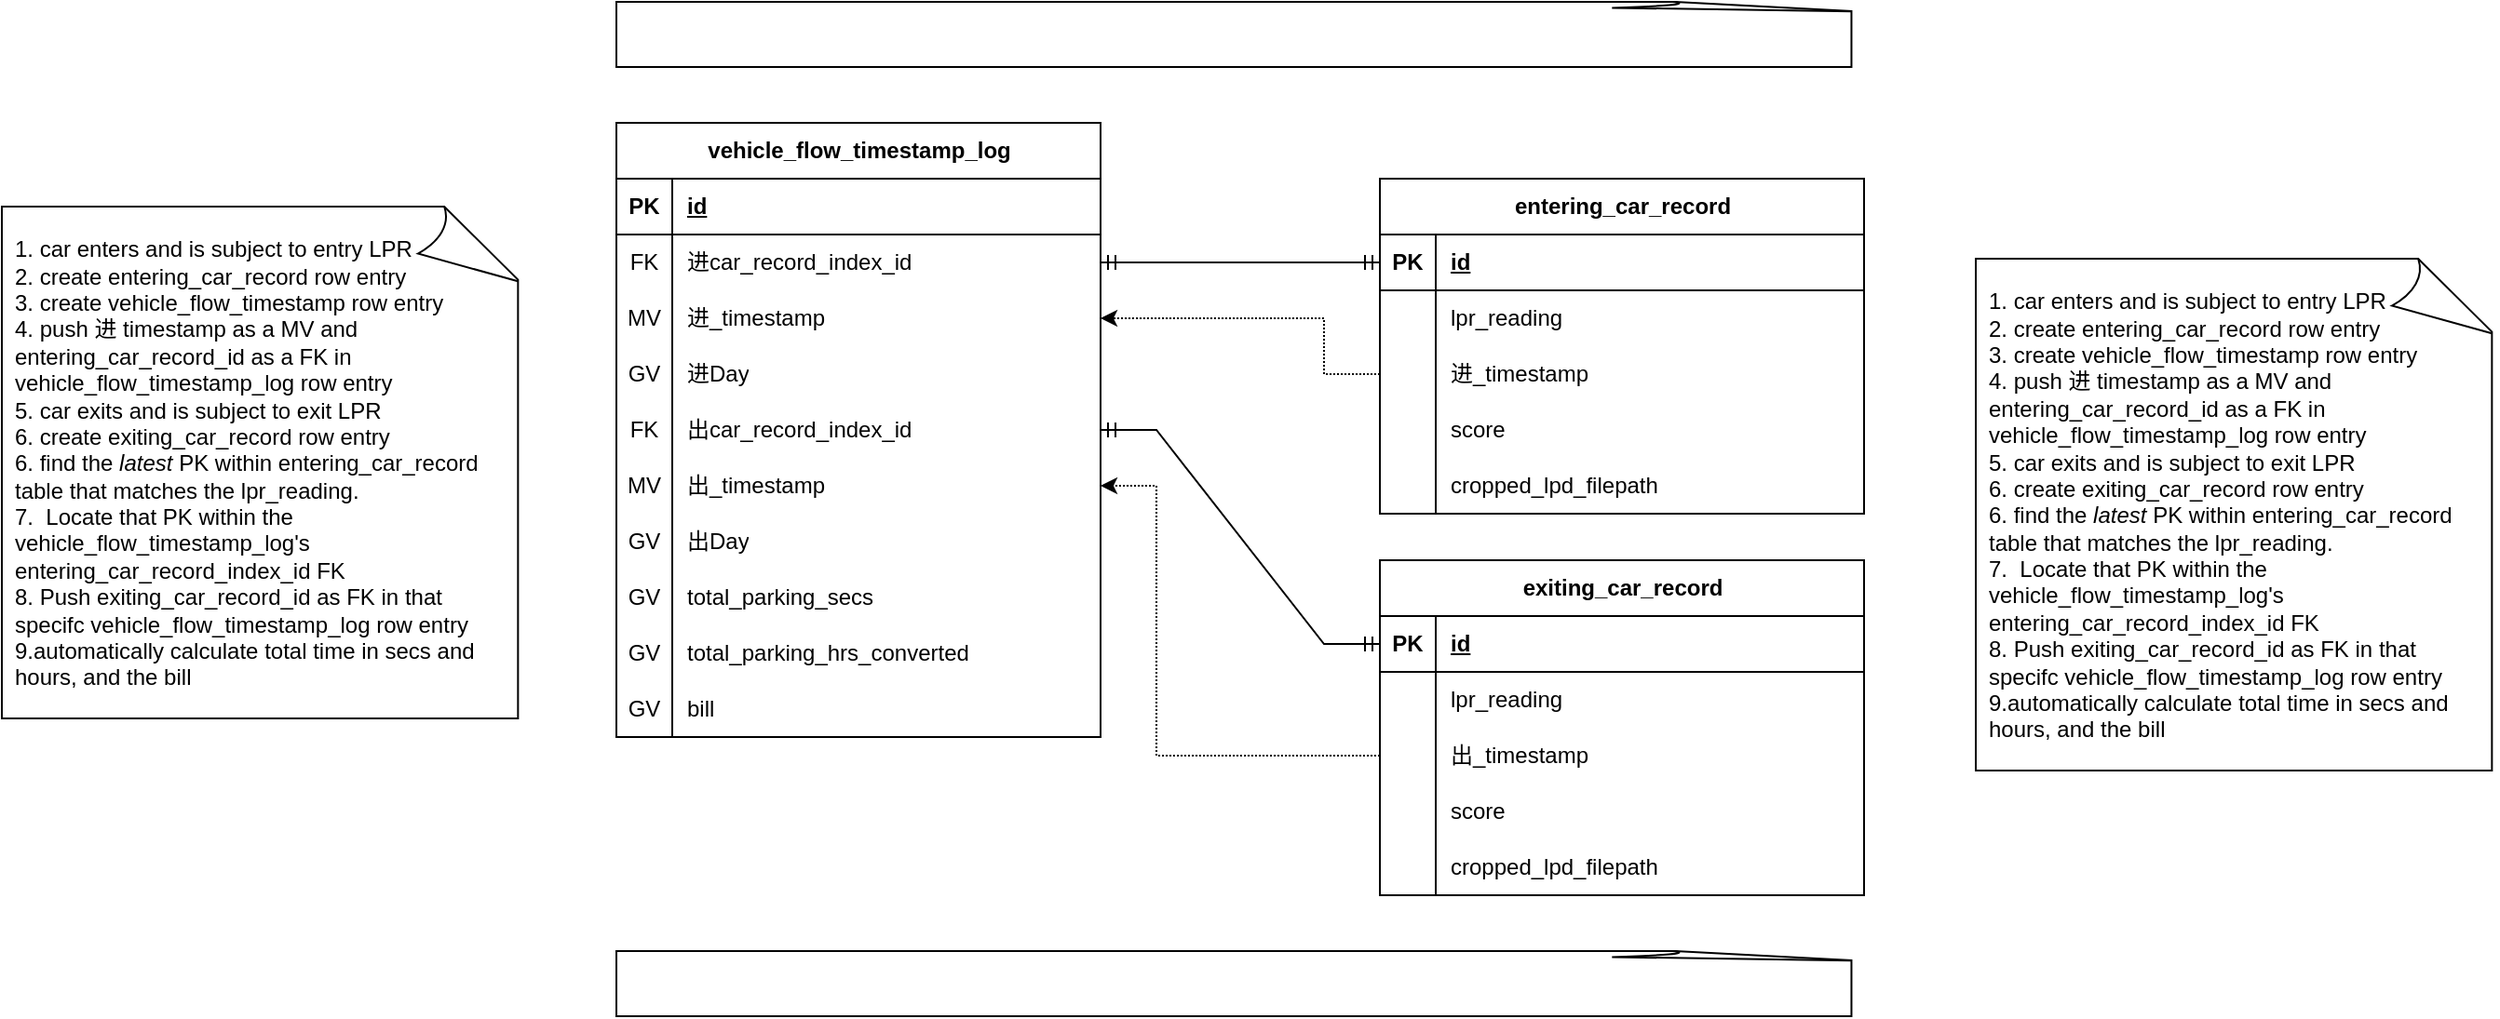 <mxfile version="21.3.5" type="github">
  <diagram name="Page-1" id="2ca16b54-16f6-2749-3443-fa8db7711227">
    <mxGraphModel dx="3793" dy="1736" grid="1" gridSize="10" guides="1" tooltips="1" connect="1" arrows="1" fold="1" page="1" pageScale="1" pageWidth="1100" pageHeight="850" background="none" math="0" shadow="0">
      <root>
        <mxCell id="0" />
        <mxCell id="1" parent="0" />
        <mxCell id="PQFK7sX1MM_7GFNLwXP8-8" value="entering_car_record" style="shape=table;startSize=30;container=1;collapsible=1;childLayout=tableLayout;fixedRows=1;rowLines=0;fontStyle=1;align=center;resizeLast=1;html=1;" parent="1" vertex="1">
          <mxGeometry x="-1080" y="-605" width="260" height="180" as="geometry" />
        </mxCell>
        <mxCell id="PQFK7sX1MM_7GFNLwXP8-9" value="" style="shape=tableRow;horizontal=0;startSize=0;swimlaneHead=0;swimlaneBody=0;fillColor=none;collapsible=0;dropTarget=0;points=[[0,0.5],[1,0.5]];portConstraint=eastwest;top=0;left=0;right=0;bottom=1;" parent="PQFK7sX1MM_7GFNLwXP8-8" vertex="1">
          <mxGeometry y="30" width="260" height="30" as="geometry" />
        </mxCell>
        <mxCell id="PQFK7sX1MM_7GFNLwXP8-10" value="PK" style="shape=partialRectangle;connectable=0;fillColor=none;top=0;left=0;bottom=0;right=0;fontStyle=1;overflow=hidden;whiteSpace=wrap;html=1;" parent="PQFK7sX1MM_7GFNLwXP8-9" vertex="1">
          <mxGeometry width="30" height="30" as="geometry">
            <mxRectangle width="30" height="30" as="alternateBounds" />
          </mxGeometry>
        </mxCell>
        <mxCell id="PQFK7sX1MM_7GFNLwXP8-11" value="id" style="shape=partialRectangle;connectable=0;fillColor=none;top=0;left=0;bottom=0;right=0;align=left;spacingLeft=6;fontStyle=5;overflow=hidden;whiteSpace=wrap;html=1;" parent="PQFK7sX1MM_7GFNLwXP8-9" vertex="1">
          <mxGeometry x="30" width="230" height="30" as="geometry">
            <mxRectangle width="230" height="30" as="alternateBounds" />
          </mxGeometry>
        </mxCell>
        <mxCell id="PQFK7sX1MM_7GFNLwXP8-12" value="" style="shape=tableRow;horizontal=0;startSize=0;swimlaneHead=0;swimlaneBody=0;fillColor=none;collapsible=0;dropTarget=0;points=[[0,0.5],[1,0.5]];portConstraint=eastwest;top=0;left=0;right=0;bottom=0;" parent="PQFK7sX1MM_7GFNLwXP8-8" vertex="1">
          <mxGeometry y="60" width="260" height="30" as="geometry" />
        </mxCell>
        <mxCell id="PQFK7sX1MM_7GFNLwXP8-13" value="" style="shape=partialRectangle;connectable=0;fillColor=none;top=0;left=0;bottom=0;right=0;editable=1;overflow=hidden;whiteSpace=wrap;html=1;" parent="PQFK7sX1MM_7GFNLwXP8-12" vertex="1">
          <mxGeometry width="30" height="30" as="geometry">
            <mxRectangle width="30" height="30" as="alternateBounds" />
          </mxGeometry>
        </mxCell>
        <mxCell id="PQFK7sX1MM_7GFNLwXP8-14" value="lpr_reading" style="shape=partialRectangle;connectable=0;fillColor=none;top=0;left=0;bottom=0;right=0;align=left;spacingLeft=6;overflow=hidden;whiteSpace=wrap;html=1;" parent="PQFK7sX1MM_7GFNLwXP8-12" vertex="1">
          <mxGeometry x="30" width="230" height="30" as="geometry">
            <mxRectangle width="230" height="30" as="alternateBounds" />
          </mxGeometry>
        </mxCell>
        <mxCell id="PQFK7sX1MM_7GFNLwXP8-188" style="shape=tableRow;horizontal=0;startSize=0;swimlaneHead=0;swimlaneBody=0;fillColor=none;collapsible=0;dropTarget=0;points=[[0,0.5],[1,0.5]];portConstraint=eastwest;top=0;left=0;right=0;bottom=0;" parent="PQFK7sX1MM_7GFNLwXP8-8" vertex="1">
          <mxGeometry y="90" width="260" height="30" as="geometry" />
        </mxCell>
        <mxCell id="PQFK7sX1MM_7GFNLwXP8-189" style="shape=partialRectangle;connectable=0;fillColor=none;top=0;left=0;bottom=0;right=0;editable=1;overflow=hidden;whiteSpace=wrap;html=1;" parent="PQFK7sX1MM_7GFNLwXP8-188" vertex="1">
          <mxGeometry width="30" height="30" as="geometry">
            <mxRectangle width="30" height="30" as="alternateBounds" />
          </mxGeometry>
        </mxCell>
        <mxCell id="PQFK7sX1MM_7GFNLwXP8-190" value="进_timestamp" style="shape=partialRectangle;connectable=0;fillColor=none;top=0;left=0;bottom=0;right=0;align=left;spacingLeft=6;overflow=hidden;whiteSpace=wrap;html=1;" parent="PQFK7sX1MM_7GFNLwXP8-188" vertex="1">
          <mxGeometry x="30" width="230" height="30" as="geometry">
            <mxRectangle width="230" height="30" as="alternateBounds" />
          </mxGeometry>
        </mxCell>
        <mxCell id="PQFK7sX1MM_7GFNLwXP8-15" value="" style="shape=tableRow;horizontal=0;startSize=0;swimlaneHead=0;swimlaneBody=0;fillColor=none;collapsible=0;dropTarget=0;points=[[0,0.5],[1,0.5]];portConstraint=eastwest;top=0;left=0;right=0;bottom=0;" parent="PQFK7sX1MM_7GFNLwXP8-8" vertex="1">
          <mxGeometry y="120" width="260" height="30" as="geometry" />
        </mxCell>
        <mxCell id="PQFK7sX1MM_7GFNLwXP8-16" value="" style="shape=partialRectangle;connectable=0;fillColor=none;top=0;left=0;bottom=0;right=0;editable=1;overflow=hidden;whiteSpace=wrap;html=1;" parent="PQFK7sX1MM_7GFNLwXP8-15" vertex="1">
          <mxGeometry width="30" height="30" as="geometry">
            <mxRectangle width="30" height="30" as="alternateBounds" />
          </mxGeometry>
        </mxCell>
        <mxCell id="PQFK7sX1MM_7GFNLwXP8-17" value="score" style="shape=partialRectangle;connectable=0;fillColor=none;top=0;left=0;bottom=0;right=0;align=left;spacingLeft=6;overflow=hidden;whiteSpace=wrap;html=1;" parent="PQFK7sX1MM_7GFNLwXP8-15" vertex="1">
          <mxGeometry x="30" width="230" height="30" as="geometry">
            <mxRectangle width="230" height="30" as="alternateBounds" />
          </mxGeometry>
        </mxCell>
        <mxCell id="PQFK7sX1MM_7GFNLwXP8-18" value="" style="shape=tableRow;horizontal=0;startSize=0;swimlaneHead=0;swimlaneBody=0;fillColor=none;collapsible=0;dropTarget=0;points=[[0,0.5],[1,0.5]];portConstraint=eastwest;top=0;left=0;right=0;bottom=0;" parent="PQFK7sX1MM_7GFNLwXP8-8" vertex="1">
          <mxGeometry y="150" width="260" height="30" as="geometry" />
        </mxCell>
        <mxCell id="PQFK7sX1MM_7GFNLwXP8-19" value="" style="shape=partialRectangle;connectable=0;fillColor=none;top=0;left=0;bottom=0;right=0;editable=1;overflow=hidden;whiteSpace=wrap;html=1;" parent="PQFK7sX1MM_7GFNLwXP8-18" vertex="1">
          <mxGeometry width="30" height="30" as="geometry">
            <mxRectangle width="30" height="30" as="alternateBounds" />
          </mxGeometry>
        </mxCell>
        <mxCell id="PQFK7sX1MM_7GFNLwXP8-20" value="cropped_lpd_filepath" style="shape=partialRectangle;connectable=0;fillColor=none;top=0;left=0;bottom=0;right=0;align=left;spacingLeft=6;overflow=hidden;whiteSpace=wrap;html=1;" parent="PQFK7sX1MM_7GFNLwXP8-18" vertex="1">
          <mxGeometry x="30" width="230" height="30" as="geometry">
            <mxRectangle width="230" height="30" as="alternateBounds" />
          </mxGeometry>
        </mxCell>
        <mxCell id="PQFK7sX1MM_7GFNLwXP8-43" value="exiting_car_record" style="shape=table;startSize=30;container=1;collapsible=1;childLayout=tableLayout;fixedRows=1;rowLines=0;fontStyle=1;align=center;resizeLast=1;html=1;" parent="1" vertex="1">
          <mxGeometry x="-1080" y="-400" width="260" height="180" as="geometry" />
        </mxCell>
        <mxCell id="PQFK7sX1MM_7GFNLwXP8-44" value="" style="shape=tableRow;horizontal=0;startSize=0;swimlaneHead=0;swimlaneBody=0;fillColor=none;collapsible=0;dropTarget=0;points=[[0,0.5],[1,0.5]];portConstraint=eastwest;top=0;left=0;right=0;bottom=1;" parent="PQFK7sX1MM_7GFNLwXP8-43" vertex="1">
          <mxGeometry y="30" width="260" height="30" as="geometry" />
        </mxCell>
        <mxCell id="PQFK7sX1MM_7GFNLwXP8-45" value="PK" style="shape=partialRectangle;connectable=0;fillColor=none;top=0;left=0;bottom=0;right=0;fontStyle=1;overflow=hidden;whiteSpace=wrap;html=1;" parent="PQFK7sX1MM_7GFNLwXP8-44" vertex="1">
          <mxGeometry width="30" height="30" as="geometry">
            <mxRectangle width="30" height="30" as="alternateBounds" />
          </mxGeometry>
        </mxCell>
        <mxCell id="PQFK7sX1MM_7GFNLwXP8-46" value="id" style="shape=partialRectangle;connectable=0;fillColor=none;top=0;left=0;bottom=0;right=0;align=left;spacingLeft=6;fontStyle=5;overflow=hidden;whiteSpace=wrap;html=1;" parent="PQFK7sX1MM_7GFNLwXP8-44" vertex="1">
          <mxGeometry x="30" width="230" height="30" as="geometry">
            <mxRectangle width="230" height="30" as="alternateBounds" />
          </mxGeometry>
        </mxCell>
        <mxCell id="PQFK7sX1MM_7GFNLwXP8-47" value="" style="shape=tableRow;horizontal=0;startSize=0;swimlaneHead=0;swimlaneBody=0;fillColor=none;collapsible=0;dropTarget=0;points=[[0,0.5],[1,0.5]];portConstraint=eastwest;top=0;left=0;right=0;bottom=0;" parent="PQFK7sX1MM_7GFNLwXP8-43" vertex="1">
          <mxGeometry y="60" width="260" height="30" as="geometry" />
        </mxCell>
        <mxCell id="PQFK7sX1MM_7GFNLwXP8-48" value="" style="shape=partialRectangle;connectable=0;fillColor=none;top=0;left=0;bottom=0;right=0;editable=1;overflow=hidden;whiteSpace=wrap;html=1;" parent="PQFK7sX1MM_7GFNLwXP8-47" vertex="1">
          <mxGeometry width="30" height="30" as="geometry">
            <mxRectangle width="30" height="30" as="alternateBounds" />
          </mxGeometry>
        </mxCell>
        <mxCell id="PQFK7sX1MM_7GFNLwXP8-49" value="lpr_reading" style="shape=partialRectangle;connectable=0;fillColor=none;top=0;left=0;bottom=0;right=0;align=left;spacingLeft=6;overflow=hidden;whiteSpace=wrap;html=1;" parent="PQFK7sX1MM_7GFNLwXP8-47" vertex="1">
          <mxGeometry x="30" width="230" height="30" as="geometry">
            <mxRectangle width="230" height="30" as="alternateBounds" />
          </mxGeometry>
        </mxCell>
        <mxCell id="PQFK7sX1MM_7GFNLwXP8-191" style="shape=tableRow;horizontal=0;startSize=0;swimlaneHead=0;swimlaneBody=0;fillColor=none;collapsible=0;dropTarget=0;points=[[0,0.5],[1,0.5]];portConstraint=eastwest;top=0;left=0;right=0;bottom=0;" parent="PQFK7sX1MM_7GFNLwXP8-43" vertex="1">
          <mxGeometry y="90" width="260" height="30" as="geometry" />
        </mxCell>
        <mxCell id="PQFK7sX1MM_7GFNLwXP8-192" style="shape=partialRectangle;connectable=0;fillColor=none;top=0;left=0;bottom=0;right=0;editable=1;overflow=hidden;whiteSpace=wrap;html=1;" parent="PQFK7sX1MM_7GFNLwXP8-191" vertex="1">
          <mxGeometry width="30" height="30" as="geometry">
            <mxRectangle width="30" height="30" as="alternateBounds" />
          </mxGeometry>
        </mxCell>
        <mxCell id="PQFK7sX1MM_7GFNLwXP8-193" value="出_timestamp" style="shape=partialRectangle;connectable=0;fillColor=none;top=0;left=0;bottom=0;right=0;align=left;spacingLeft=6;overflow=hidden;whiteSpace=wrap;html=1;" parent="PQFK7sX1MM_7GFNLwXP8-191" vertex="1">
          <mxGeometry x="30" width="230" height="30" as="geometry">
            <mxRectangle width="230" height="30" as="alternateBounds" />
          </mxGeometry>
        </mxCell>
        <mxCell id="PQFK7sX1MM_7GFNLwXP8-50" value="" style="shape=tableRow;horizontal=0;startSize=0;swimlaneHead=0;swimlaneBody=0;fillColor=none;collapsible=0;dropTarget=0;points=[[0,0.5],[1,0.5]];portConstraint=eastwest;top=0;left=0;right=0;bottom=0;" parent="PQFK7sX1MM_7GFNLwXP8-43" vertex="1">
          <mxGeometry y="120" width="260" height="30" as="geometry" />
        </mxCell>
        <mxCell id="PQFK7sX1MM_7GFNLwXP8-51" value="" style="shape=partialRectangle;connectable=0;fillColor=none;top=0;left=0;bottom=0;right=0;editable=1;overflow=hidden;whiteSpace=wrap;html=1;" parent="PQFK7sX1MM_7GFNLwXP8-50" vertex="1">
          <mxGeometry width="30" height="30" as="geometry">
            <mxRectangle width="30" height="30" as="alternateBounds" />
          </mxGeometry>
        </mxCell>
        <mxCell id="PQFK7sX1MM_7GFNLwXP8-52" value="score" style="shape=partialRectangle;connectable=0;fillColor=none;top=0;left=0;bottom=0;right=0;align=left;spacingLeft=6;overflow=hidden;whiteSpace=wrap;html=1;" parent="PQFK7sX1MM_7GFNLwXP8-50" vertex="1">
          <mxGeometry x="30" width="230" height="30" as="geometry">
            <mxRectangle width="230" height="30" as="alternateBounds" />
          </mxGeometry>
        </mxCell>
        <mxCell id="PQFK7sX1MM_7GFNLwXP8-56" style="shape=tableRow;horizontal=0;startSize=0;swimlaneHead=0;swimlaneBody=0;fillColor=none;collapsible=0;dropTarget=0;points=[[0,0.5],[1,0.5]];portConstraint=eastwest;top=0;left=0;right=0;bottom=0;" parent="PQFK7sX1MM_7GFNLwXP8-43" vertex="1">
          <mxGeometry y="150" width="260" height="30" as="geometry" />
        </mxCell>
        <mxCell id="PQFK7sX1MM_7GFNLwXP8-57" value="" style="shape=partialRectangle;connectable=0;fillColor=none;top=0;left=0;bottom=0;right=0;editable=1;overflow=hidden;whiteSpace=wrap;html=1;" parent="PQFK7sX1MM_7GFNLwXP8-56" vertex="1">
          <mxGeometry width="30" height="30" as="geometry">
            <mxRectangle width="30" height="30" as="alternateBounds" />
          </mxGeometry>
        </mxCell>
        <mxCell id="PQFK7sX1MM_7GFNLwXP8-58" value="cropped_lpd_filepath" style="shape=partialRectangle;connectable=0;fillColor=none;top=0;left=0;bottom=0;right=0;align=left;spacingLeft=6;overflow=hidden;whiteSpace=wrap;html=1;" parent="PQFK7sX1MM_7GFNLwXP8-56" vertex="1">
          <mxGeometry x="30" width="230" height="30" as="geometry">
            <mxRectangle width="230" height="30" as="alternateBounds" />
          </mxGeometry>
        </mxCell>
        <mxCell id="PQFK7sX1MM_7GFNLwXP8-124" value="vehicle_flow_timestamp_log" style="shape=table;startSize=30;container=1;collapsible=1;childLayout=tableLayout;fixedRows=1;rowLines=0;fontStyle=1;align=center;resizeLast=1;html=1;" parent="1" vertex="1">
          <mxGeometry x="-1490" y="-635" width="260" height="330" as="geometry" />
        </mxCell>
        <mxCell id="PQFK7sX1MM_7GFNLwXP8-125" value="" style="shape=tableRow;horizontal=0;startSize=0;swimlaneHead=0;swimlaneBody=0;fillColor=none;collapsible=0;dropTarget=0;points=[[0,0.5],[1,0.5]];portConstraint=eastwest;top=0;left=0;right=0;bottom=1;" parent="PQFK7sX1MM_7GFNLwXP8-124" vertex="1">
          <mxGeometry y="30" width="260" height="30" as="geometry" />
        </mxCell>
        <mxCell id="PQFK7sX1MM_7GFNLwXP8-126" value="PK" style="shape=partialRectangle;connectable=0;fillColor=none;top=0;left=0;bottom=0;right=0;fontStyle=1;overflow=hidden;whiteSpace=wrap;html=1;" parent="PQFK7sX1MM_7GFNLwXP8-125" vertex="1">
          <mxGeometry width="30" height="30" as="geometry">
            <mxRectangle width="30" height="30" as="alternateBounds" />
          </mxGeometry>
        </mxCell>
        <mxCell id="PQFK7sX1MM_7GFNLwXP8-127" value="id" style="shape=partialRectangle;connectable=0;fillColor=none;top=0;left=0;bottom=0;right=0;align=left;spacingLeft=6;fontStyle=5;overflow=hidden;whiteSpace=wrap;html=1;" parent="PQFK7sX1MM_7GFNLwXP8-125" vertex="1">
          <mxGeometry x="30" width="230" height="30" as="geometry">
            <mxRectangle width="230" height="30" as="alternateBounds" />
          </mxGeometry>
        </mxCell>
        <mxCell id="PQFK7sX1MM_7GFNLwXP8-179" style="shape=tableRow;horizontal=0;startSize=0;swimlaneHead=0;swimlaneBody=0;fillColor=none;collapsible=0;dropTarget=0;points=[[0,0.5],[1,0.5]];portConstraint=eastwest;top=0;left=0;right=0;bottom=0;" parent="PQFK7sX1MM_7GFNLwXP8-124" vertex="1">
          <mxGeometry y="60" width="260" height="30" as="geometry" />
        </mxCell>
        <mxCell id="PQFK7sX1MM_7GFNLwXP8-180" value="FK" style="shape=partialRectangle;connectable=0;fillColor=none;top=0;left=0;bottom=0;right=0;editable=1;overflow=hidden;whiteSpace=wrap;html=1;" parent="PQFK7sX1MM_7GFNLwXP8-179" vertex="1">
          <mxGeometry width="30" height="30" as="geometry">
            <mxRectangle width="30" height="30" as="alternateBounds" />
          </mxGeometry>
        </mxCell>
        <mxCell id="PQFK7sX1MM_7GFNLwXP8-181" value="进car_record_index_id" style="shape=partialRectangle;connectable=0;fillColor=none;top=0;left=0;bottom=0;right=0;align=left;spacingLeft=6;overflow=hidden;whiteSpace=wrap;html=1;" parent="PQFK7sX1MM_7GFNLwXP8-179" vertex="1">
          <mxGeometry x="30" width="230" height="30" as="geometry">
            <mxRectangle width="230" height="30" as="alternateBounds" />
          </mxGeometry>
        </mxCell>
        <mxCell id="PQFK7sX1MM_7GFNLwXP8-173" style="shape=tableRow;horizontal=0;startSize=0;swimlaneHead=0;swimlaneBody=0;fillColor=none;collapsible=0;dropTarget=0;points=[[0,0.5],[1,0.5]];portConstraint=eastwest;top=0;left=0;right=0;bottom=0;" parent="PQFK7sX1MM_7GFNLwXP8-124" vertex="1">
          <mxGeometry y="90" width="260" height="30" as="geometry" />
        </mxCell>
        <mxCell id="PQFK7sX1MM_7GFNLwXP8-174" value="MV" style="shape=partialRectangle;connectable=0;fillColor=none;top=0;left=0;bottom=0;right=0;editable=1;overflow=hidden;whiteSpace=wrap;html=1;" parent="PQFK7sX1MM_7GFNLwXP8-173" vertex="1">
          <mxGeometry width="30" height="30" as="geometry">
            <mxRectangle width="30" height="30" as="alternateBounds" />
          </mxGeometry>
        </mxCell>
        <mxCell id="PQFK7sX1MM_7GFNLwXP8-175" value="进_timestamp" style="shape=partialRectangle;connectable=0;fillColor=none;top=0;left=0;bottom=0;right=0;align=left;spacingLeft=6;overflow=hidden;whiteSpace=wrap;html=1;" parent="PQFK7sX1MM_7GFNLwXP8-173" vertex="1">
          <mxGeometry x="30" width="230" height="30" as="geometry">
            <mxRectangle width="230" height="30" as="alternateBounds" />
          </mxGeometry>
        </mxCell>
        <mxCell id="J8i6EdS4FgNd71ECk8Dx-4" style="shape=tableRow;horizontal=0;startSize=0;swimlaneHead=0;swimlaneBody=0;fillColor=none;collapsible=0;dropTarget=0;points=[[0,0.5],[1,0.5]];portConstraint=eastwest;top=0;left=0;right=0;bottom=0;" vertex="1" parent="PQFK7sX1MM_7GFNLwXP8-124">
          <mxGeometry y="120" width="260" height="30" as="geometry" />
        </mxCell>
        <mxCell id="J8i6EdS4FgNd71ECk8Dx-5" value="GV" style="shape=partialRectangle;connectable=0;fillColor=none;top=0;left=0;bottom=0;right=0;editable=1;overflow=hidden;whiteSpace=wrap;html=1;" vertex="1" parent="J8i6EdS4FgNd71ECk8Dx-4">
          <mxGeometry width="30" height="30" as="geometry">
            <mxRectangle width="30" height="30" as="alternateBounds" />
          </mxGeometry>
        </mxCell>
        <mxCell id="J8i6EdS4FgNd71ECk8Dx-6" value="进Day" style="shape=partialRectangle;connectable=0;fillColor=none;top=0;left=0;bottom=0;right=0;align=left;spacingLeft=6;overflow=hidden;whiteSpace=wrap;html=1;" vertex="1" parent="J8i6EdS4FgNd71ECk8Dx-4">
          <mxGeometry x="30" width="230" height="30" as="geometry">
            <mxRectangle width="230" height="30" as="alternateBounds" />
          </mxGeometry>
        </mxCell>
        <mxCell id="PQFK7sX1MM_7GFNLwXP8-182" style="shape=tableRow;horizontal=0;startSize=0;swimlaneHead=0;swimlaneBody=0;fillColor=none;collapsible=0;dropTarget=0;points=[[0,0.5],[1,0.5]];portConstraint=eastwest;top=0;left=0;right=0;bottom=0;" parent="PQFK7sX1MM_7GFNLwXP8-124" vertex="1">
          <mxGeometry y="150" width="260" height="30" as="geometry" />
        </mxCell>
        <mxCell id="PQFK7sX1MM_7GFNLwXP8-183" value="FK" style="shape=partialRectangle;connectable=0;fillColor=none;top=0;left=0;bottom=0;right=0;editable=1;overflow=hidden;whiteSpace=wrap;html=1;" parent="PQFK7sX1MM_7GFNLwXP8-182" vertex="1">
          <mxGeometry width="30" height="30" as="geometry">
            <mxRectangle width="30" height="30" as="alternateBounds" />
          </mxGeometry>
        </mxCell>
        <mxCell id="PQFK7sX1MM_7GFNLwXP8-184" value="出car_record_index_id" style="shape=partialRectangle;connectable=0;fillColor=none;top=0;left=0;bottom=0;right=0;align=left;spacingLeft=6;overflow=hidden;whiteSpace=wrap;html=1;" parent="PQFK7sX1MM_7GFNLwXP8-182" vertex="1">
          <mxGeometry x="30" width="230" height="30" as="geometry">
            <mxRectangle width="230" height="30" as="alternateBounds" />
          </mxGeometry>
        </mxCell>
        <mxCell id="PQFK7sX1MM_7GFNLwXP8-170" style="shape=tableRow;horizontal=0;startSize=0;swimlaneHead=0;swimlaneBody=0;fillColor=none;collapsible=0;dropTarget=0;points=[[0,0.5],[1,0.5]];portConstraint=eastwest;top=0;left=0;right=0;bottom=0;" parent="PQFK7sX1MM_7GFNLwXP8-124" vertex="1">
          <mxGeometry y="180" width="260" height="30" as="geometry" />
        </mxCell>
        <mxCell id="PQFK7sX1MM_7GFNLwXP8-171" value="MV" style="shape=partialRectangle;connectable=0;fillColor=none;top=0;left=0;bottom=0;right=0;editable=1;overflow=hidden;whiteSpace=wrap;html=1;" parent="PQFK7sX1MM_7GFNLwXP8-170" vertex="1">
          <mxGeometry width="30" height="30" as="geometry">
            <mxRectangle width="30" height="30" as="alternateBounds" />
          </mxGeometry>
        </mxCell>
        <mxCell id="PQFK7sX1MM_7GFNLwXP8-172" value="出_timestamp" style="shape=partialRectangle;connectable=0;fillColor=none;top=0;left=0;bottom=0;right=0;align=left;spacingLeft=6;overflow=hidden;whiteSpace=wrap;html=1;" parent="PQFK7sX1MM_7GFNLwXP8-170" vertex="1">
          <mxGeometry x="30" width="230" height="30" as="geometry">
            <mxRectangle width="230" height="30" as="alternateBounds" />
          </mxGeometry>
        </mxCell>
        <mxCell id="J8i6EdS4FgNd71ECk8Dx-7" style="shape=tableRow;horizontal=0;startSize=0;swimlaneHead=0;swimlaneBody=0;fillColor=none;collapsible=0;dropTarget=0;points=[[0,0.5],[1,0.5]];portConstraint=eastwest;top=0;left=0;right=0;bottom=0;" vertex="1" parent="PQFK7sX1MM_7GFNLwXP8-124">
          <mxGeometry y="210" width="260" height="30" as="geometry" />
        </mxCell>
        <mxCell id="J8i6EdS4FgNd71ECk8Dx-8" value="GV" style="shape=partialRectangle;connectable=0;fillColor=none;top=0;left=0;bottom=0;right=0;editable=1;overflow=hidden;whiteSpace=wrap;html=1;" vertex="1" parent="J8i6EdS4FgNd71ECk8Dx-7">
          <mxGeometry width="30" height="30" as="geometry">
            <mxRectangle width="30" height="30" as="alternateBounds" />
          </mxGeometry>
        </mxCell>
        <mxCell id="J8i6EdS4FgNd71ECk8Dx-9" value="出Day" style="shape=partialRectangle;connectable=0;fillColor=none;top=0;left=0;bottom=0;right=0;align=left;spacingLeft=6;overflow=hidden;whiteSpace=wrap;html=1;" vertex="1" parent="J8i6EdS4FgNd71ECk8Dx-7">
          <mxGeometry x="30" width="230" height="30" as="geometry">
            <mxRectangle width="230" height="30" as="alternateBounds" />
          </mxGeometry>
        </mxCell>
        <mxCell id="PQFK7sX1MM_7GFNLwXP8-131" value="" style="shape=tableRow;horizontal=0;startSize=0;swimlaneHead=0;swimlaneBody=0;fillColor=none;collapsible=0;dropTarget=0;points=[[0,0.5],[1,0.5]];portConstraint=eastwest;top=0;left=0;right=0;bottom=0;" parent="PQFK7sX1MM_7GFNLwXP8-124" vertex="1">
          <mxGeometry y="240" width="260" height="30" as="geometry" />
        </mxCell>
        <mxCell id="PQFK7sX1MM_7GFNLwXP8-132" value="GV" style="shape=partialRectangle;connectable=0;fillColor=none;top=0;left=0;bottom=0;right=0;editable=1;overflow=hidden;whiteSpace=wrap;html=1;" parent="PQFK7sX1MM_7GFNLwXP8-131" vertex="1">
          <mxGeometry width="30" height="30" as="geometry">
            <mxRectangle width="30" height="30" as="alternateBounds" />
          </mxGeometry>
        </mxCell>
        <mxCell id="PQFK7sX1MM_7GFNLwXP8-133" value="total_parking_secs" style="shape=partialRectangle;connectable=0;fillColor=none;top=0;left=0;bottom=0;right=0;align=left;spacingLeft=6;overflow=hidden;whiteSpace=wrap;html=1;" parent="PQFK7sX1MM_7GFNLwXP8-131" vertex="1">
          <mxGeometry x="30" width="230" height="30" as="geometry">
            <mxRectangle width="230" height="30" as="alternateBounds" />
          </mxGeometry>
        </mxCell>
        <mxCell id="PQFK7sX1MM_7GFNLwXP8-134" value="" style="shape=tableRow;horizontal=0;startSize=0;swimlaneHead=0;swimlaneBody=0;fillColor=none;collapsible=0;dropTarget=0;points=[[0,0.5],[1,0.5]];portConstraint=eastwest;top=0;left=0;right=0;bottom=0;" parent="PQFK7sX1MM_7GFNLwXP8-124" vertex="1">
          <mxGeometry y="270" width="260" height="30" as="geometry" />
        </mxCell>
        <mxCell id="PQFK7sX1MM_7GFNLwXP8-135" value="GV" style="shape=partialRectangle;connectable=0;fillColor=none;top=0;left=0;bottom=0;right=0;editable=1;overflow=hidden;whiteSpace=wrap;html=1;" parent="PQFK7sX1MM_7GFNLwXP8-134" vertex="1">
          <mxGeometry width="30" height="30" as="geometry">
            <mxRectangle width="30" height="30" as="alternateBounds" />
          </mxGeometry>
        </mxCell>
        <mxCell id="PQFK7sX1MM_7GFNLwXP8-136" value="total_parking_hrs_converted" style="shape=partialRectangle;connectable=0;fillColor=none;top=0;left=0;bottom=0;right=0;align=left;spacingLeft=6;overflow=hidden;whiteSpace=wrap;html=1;" parent="PQFK7sX1MM_7GFNLwXP8-134" vertex="1">
          <mxGeometry x="30" width="230" height="30" as="geometry">
            <mxRectangle width="230" height="30" as="alternateBounds" />
          </mxGeometry>
        </mxCell>
        <mxCell id="PQFK7sX1MM_7GFNLwXP8-137" style="shape=tableRow;horizontal=0;startSize=0;swimlaneHead=0;swimlaneBody=0;fillColor=none;collapsible=0;dropTarget=0;points=[[0,0.5],[1,0.5]];portConstraint=eastwest;top=0;left=0;right=0;bottom=0;" parent="PQFK7sX1MM_7GFNLwXP8-124" vertex="1">
          <mxGeometry y="300" width="260" height="30" as="geometry" />
        </mxCell>
        <mxCell id="PQFK7sX1MM_7GFNLwXP8-138" value="GV" style="shape=partialRectangle;connectable=0;fillColor=none;top=0;left=0;bottom=0;right=0;editable=1;overflow=hidden;whiteSpace=wrap;html=1;" parent="PQFK7sX1MM_7GFNLwXP8-137" vertex="1">
          <mxGeometry width="30" height="30" as="geometry">
            <mxRectangle width="30" height="30" as="alternateBounds" />
          </mxGeometry>
        </mxCell>
        <mxCell id="PQFK7sX1MM_7GFNLwXP8-139" value="bill" style="shape=partialRectangle;connectable=0;fillColor=none;top=0;left=0;bottom=0;right=0;align=left;spacingLeft=6;overflow=hidden;whiteSpace=wrap;html=1;" parent="PQFK7sX1MM_7GFNLwXP8-137" vertex="1">
          <mxGeometry x="30" width="230" height="30" as="geometry">
            <mxRectangle width="230" height="30" as="alternateBounds" />
          </mxGeometry>
        </mxCell>
        <mxCell id="PQFK7sX1MM_7GFNLwXP8-186" value="" style="edgeStyle=entityRelationEdgeStyle;fontSize=12;html=1;endArrow=ERmandOne;startArrow=ERmandOne;rounded=0;entryX=0;entryY=0.5;entryDx=0;entryDy=0;" parent="1" source="PQFK7sX1MM_7GFNLwXP8-179" target="PQFK7sX1MM_7GFNLwXP8-9" edge="1">
          <mxGeometry width="100" height="100" relative="1" as="geometry">
            <mxPoint x="-1290" y="-300" as="sourcePoint" />
            <mxPoint x="-1190" y="-400" as="targetPoint" />
          </mxGeometry>
        </mxCell>
        <mxCell id="PQFK7sX1MM_7GFNLwXP8-187" value="" style="edgeStyle=entityRelationEdgeStyle;fontSize=12;html=1;endArrow=ERmandOne;startArrow=ERmandOne;rounded=0;exitX=1;exitY=0.5;exitDx=0;exitDy=0;entryX=0;entryY=0.5;entryDx=0;entryDy=0;" parent="1" source="PQFK7sX1MM_7GFNLwXP8-182" edge="1" target="PQFK7sX1MM_7GFNLwXP8-44">
          <mxGeometry width="100" height="100" relative="1" as="geometry">
            <mxPoint x="-1210" y="-530.0" as="sourcePoint" />
            <mxPoint x="-1080" y="-320" as="targetPoint" />
            <Array as="points">
              <mxPoint x="-1110" y="-430" />
              <mxPoint x="-1110" y="-420" />
            </Array>
          </mxGeometry>
        </mxCell>
        <mxCell id="PQFK7sX1MM_7GFNLwXP8-195" style="edgeStyle=orthogonalEdgeStyle;rounded=0;orthogonalLoop=1;jettySize=auto;html=1;exitX=0;exitY=0.5;exitDx=0;exitDy=0;entryX=1;entryY=0.5;entryDx=0;entryDy=0;dashed=1;dashPattern=1 1;" parent="1" source="PQFK7sX1MM_7GFNLwXP8-188" target="PQFK7sX1MM_7GFNLwXP8-173" edge="1">
          <mxGeometry relative="1" as="geometry">
            <Array as="points">
              <mxPoint x="-1110" y="-500" />
              <mxPoint x="-1110" y="-530" />
            </Array>
          </mxGeometry>
        </mxCell>
        <mxCell id="PQFK7sX1MM_7GFNLwXP8-199" style="edgeStyle=orthogonalEdgeStyle;rounded=0;orthogonalLoop=1;jettySize=auto;html=1;entryX=1;entryY=0.5;entryDx=0;entryDy=0;dashed=1;dashPattern=1 1;exitX=0;exitY=0.5;exitDx=0;exitDy=0;" parent="1" source="PQFK7sX1MM_7GFNLwXP8-191" target="PQFK7sX1MM_7GFNLwXP8-170" edge="1">
          <mxGeometry relative="1" as="geometry">
            <Array as="points">
              <mxPoint x="-1200" y="-295" />
              <mxPoint x="-1200" y="-440" />
            </Array>
          </mxGeometry>
        </mxCell>
        <mxCell id="PQFK7sX1MM_7GFNLwXP8-204" value="1. car enters and is subject to entry LPR&lt;br&gt;2. create entering_car_record row entry&lt;br&gt;3. create vehicle_flow_timestamp row entry&lt;br&gt;4. push 进 timestamp as a MV and entering_car_record_id as a FK in vehicle_flow_timestamp_log row entry&amp;nbsp;&lt;br&gt;5. car exits and is subject to exit LPR&lt;br&gt;6. create exiting_car_record row entry&lt;br&gt;6. find the &lt;i&gt;latest&lt;/i&gt;&amp;nbsp;PK within entering_car_record table that matches the lpr_reading.&lt;br&gt;7.&amp;nbsp; Locate that PK within the vehicle_flow_timestamp_log&#39;s entering_car_record_index_id FK&lt;br&gt;8. Push exiting_car_record_id as FK in that specifc vehicle_flow_timestamp_log row entry&lt;br&gt;9.automatically calculate total time in secs and hours, and the bill" style="whiteSpace=wrap;html=1;shape=mxgraph.basic.document;align=left;spacingLeft=5;spacingRight=5;spacingTop=2;spacingBottom=2;" parent="1" vertex="1">
          <mxGeometry x="-1820" y="-590" width="280" height="275" as="geometry" />
        </mxCell>
        <mxCell id="J8i6EdS4FgNd71ECk8Dx-10" value="" style="whiteSpace=wrap;html=1;shape=mxgraph.basic.document;align=left;spacingLeft=5;spacingRight=5;spacingTop=2;spacingBottom=2;" vertex="1" parent="1">
          <mxGeometry x="-1490" y="-700" width="670" height="35" as="geometry" />
        </mxCell>
        <mxCell id="J8i6EdS4FgNd71ECk8Dx-11" value="" style="whiteSpace=wrap;html=1;shape=mxgraph.basic.document;align=left;spacingLeft=5;spacingRight=5;spacingTop=2;spacingBottom=2;" vertex="1" parent="1">
          <mxGeometry x="-1490" y="-190" width="670" height="35" as="geometry" />
        </mxCell>
        <mxCell id="J8i6EdS4FgNd71ECk8Dx-13" value="1. car enters and is subject to entry LPR&lt;br&gt;2. create entering_car_record row entry&lt;br&gt;3. create vehicle_flow_timestamp row entry&lt;br&gt;4. push 进 timestamp as a MV and entering_car_record_id as a FK in vehicle_flow_timestamp_log row entry&amp;nbsp;&lt;br&gt;5. car exits and is subject to exit LPR&lt;br&gt;6. create exiting_car_record row entry&lt;br&gt;6. find the &lt;i&gt;latest&lt;/i&gt;&amp;nbsp;PK within entering_car_record table that matches the lpr_reading.&lt;br&gt;7.&amp;nbsp; Locate that PK within the vehicle_flow_timestamp_log&#39;s entering_car_record_index_id FK&lt;br&gt;8. Push exiting_car_record_id as FK in that specifc vehicle_flow_timestamp_log row entry&lt;br&gt;9.automatically calculate total time in secs and hours, and the bill" style="whiteSpace=wrap;html=1;shape=mxgraph.basic.document;align=left;spacingLeft=5;spacingRight=5;spacingTop=2;spacingBottom=2;" vertex="1" parent="1">
          <mxGeometry x="-760" y="-562" width="280" height="275" as="geometry" />
        </mxCell>
      </root>
    </mxGraphModel>
  </diagram>
</mxfile>
